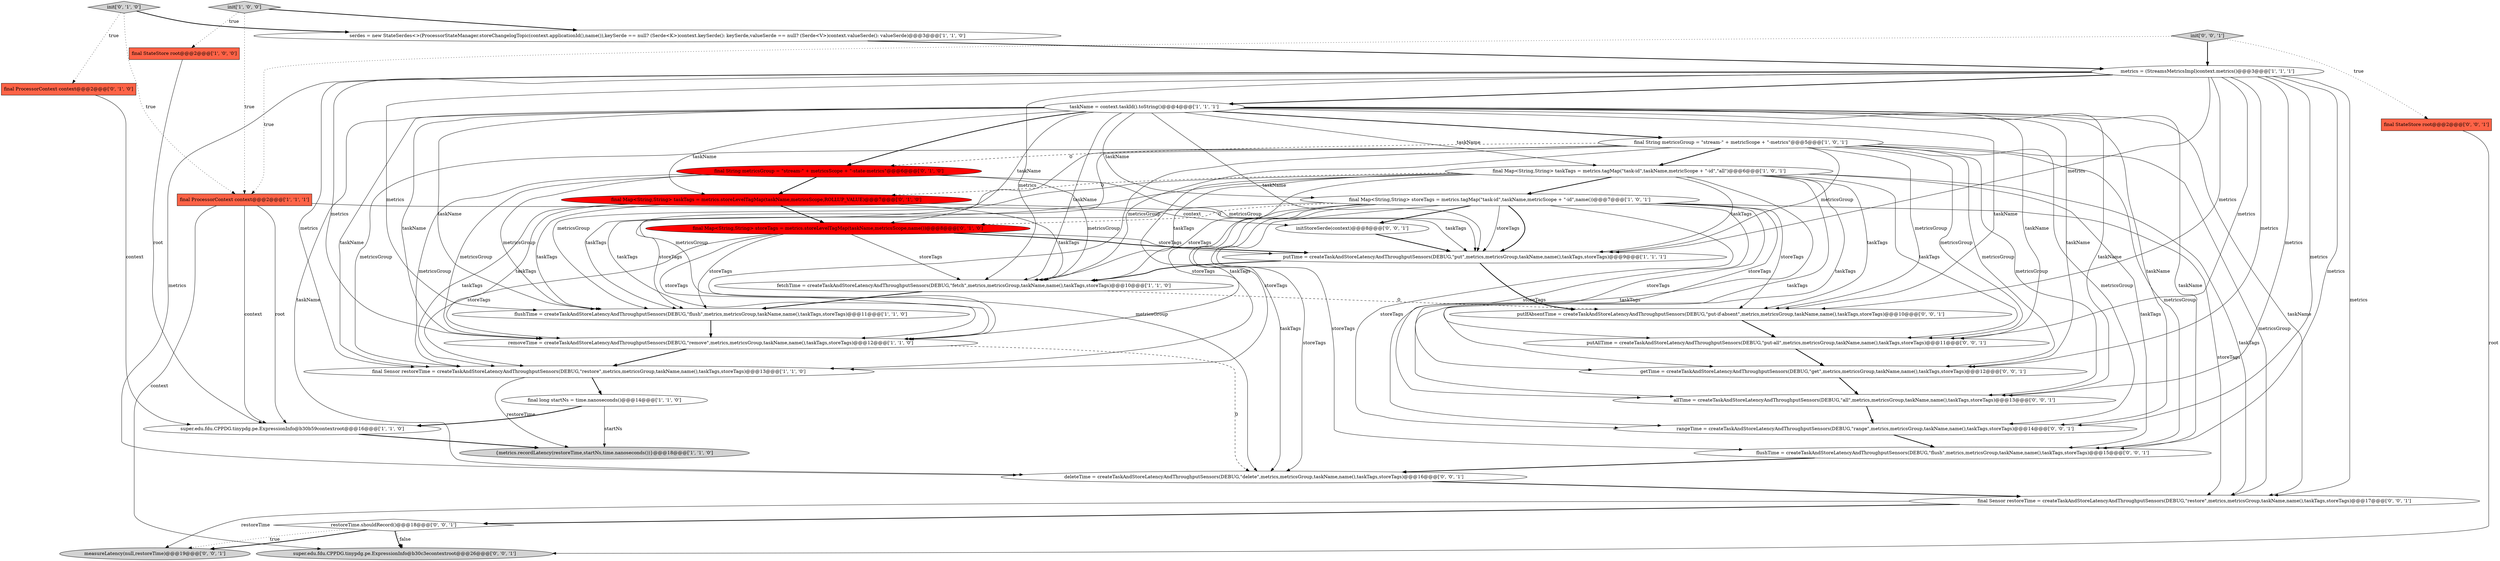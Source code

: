 digraph {
14 [style = filled, label = "removeTime = createTaskAndStoreLatencyAndThroughputSensors(DEBUG,\"remove\",metrics,metricsGroup,taskName,name(),taskTags,storeTags)@@@12@@@['1', '1', '0']", fillcolor = white, shape = ellipse image = "AAA0AAABBB1BBB"];
26 [style = filled, label = "getTime = createTaskAndStoreLatencyAndThroughputSensors(DEBUG,\"get\",metrics,metricsGroup,taskName,name(),taskTags,storeTags)@@@12@@@['0', '0', '1']", fillcolor = white, shape = ellipse image = "AAA0AAABBB3BBB"];
13 [style = filled, label = "fetchTime = createTaskAndStoreLatencyAndThroughputSensors(DEBUG,\"fetch\",metrics,metricsGroup,taskName,name(),taskTags,storeTags)@@@10@@@['1', '1', '0']", fillcolor = white, shape = ellipse image = "AAA0AAABBB1BBB"];
34 [style = filled, label = "final Sensor restoreTime = createTaskAndStoreLatencyAndThroughputSensors(DEBUG,\"restore\",metrics,metricsGroup,taskName,name(),taskTags,storeTags)@@@17@@@['0', '0', '1']", fillcolor = white, shape = ellipse image = "AAA0AAABBB3BBB"];
17 [style = filled, label = "final Map<String,String> taskTags = metrics.storeLevelTagMap(taskName,metricsScope,ROLLUP_VALUE)@@@7@@@['0', '1', '0']", fillcolor = red, shape = ellipse image = "AAA1AAABBB2BBB"];
29 [style = filled, label = "rangeTime = createTaskAndStoreLatencyAndThroughputSensors(DEBUG,\"range\",metrics,metricsGroup,taskName,name(),taskTags,storeTags)@@@14@@@['0', '0', '1']", fillcolor = white, shape = ellipse image = "AAA0AAABBB3BBB"];
28 [style = filled, label = "deleteTime = createTaskAndStoreLatencyAndThroughputSensors(DEBUG,\"delete\",metrics,metricsGroup,taskName,name(),taskTags,storeTags)@@@16@@@['0', '0', '1']", fillcolor = white, shape = ellipse image = "AAA0AAABBB3BBB"];
35 [style = filled, label = "super.edu.fdu.CPPDG.tinypdg.pe.ExpressionInfo@b30c3econtextroot@@@26@@@['0', '0', '1']", fillcolor = lightgray, shape = ellipse image = "AAA0AAABBB3BBB"];
8 [style = filled, label = "{metrics.recordLatency(restoreTime,startNs,time.nanoseconds())}@@@18@@@['1', '1', '0']", fillcolor = lightgray, shape = ellipse image = "AAA0AAABBB1BBB"];
32 [style = filled, label = "putAllTime = createTaskAndStoreLatencyAndThroughputSensors(DEBUG,\"put-all\",metrics,metricsGroup,taskName,name(),taskTags,storeTags)@@@11@@@['0', '0', '1']", fillcolor = white, shape = ellipse image = "AAA0AAABBB3BBB"];
3 [style = filled, label = "final Sensor restoreTime = createTaskAndStoreLatencyAndThroughputSensors(DEBUG,\"restore\",metrics,metricsGroup,taskName,name(),taskTags,storeTags)@@@13@@@['1', '1', '0']", fillcolor = white, shape = ellipse image = "AAA0AAABBB1BBB"];
5 [style = filled, label = "final Map<String,String> taskTags = metrics.tagMap(\"task-id\",taskName,metricScope + \"-id\",\"all\")@@@6@@@['1', '0', '1']", fillcolor = white, shape = ellipse image = "AAA0AAABBB1BBB"];
30 [style = filled, label = "restoreTime.shouldRecord()@@@18@@@['0', '0', '1']", fillcolor = white, shape = diamond image = "AAA0AAABBB3BBB"];
19 [style = filled, label = "final String metricsGroup = \"stream-\" + metricsScope + \"-state-metrics\"@@@6@@@['0', '1', '0']", fillcolor = red, shape = ellipse image = "AAA1AAABBB2BBB"];
24 [style = filled, label = "initStoreSerde(context)@@@8@@@['0', '0', '1']", fillcolor = white, shape = ellipse image = "AAA0AAABBB3BBB"];
20 [style = filled, label = "init['0', '1', '0']", fillcolor = lightgray, shape = diamond image = "AAA0AAABBB2BBB"];
9 [style = filled, label = "final String metricsGroup = \"stream-\" + metricScope + \"-metrics\"@@@5@@@['1', '0', '1']", fillcolor = white, shape = ellipse image = "AAA0AAABBB1BBB"];
18 [style = filled, label = "final Map<String,String> storeTags = metrics.storeLevelTagMap(taskName,metricsScope,name())@@@8@@@['0', '1', '0']", fillcolor = red, shape = ellipse image = "AAA1AAABBB2BBB"];
16 [style = filled, label = "taskName = context.taskId().toString()@@@4@@@['1', '1', '1']", fillcolor = white, shape = ellipse image = "AAA0AAABBB1BBB"];
1 [style = filled, label = "putTime = createTaskAndStoreLatencyAndThroughputSensors(DEBUG,\"put\",metrics,metricsGroup,taskName,name(),taskTags,storeTags)@@@9@@@['1', '1', '1']", fillcolor = white, shape = ellipse image = "AAA0AAABBB1BBB"];
10 [style = filled, label = "super.edu.fdu.CPPDG.tinypdg.pe.ExpressionInfo@b30b59contextroot@@@16@@@['1', '1', '0']", fillcolor = white, shape = ellipse image = "AAA0AAABBB1BBB"];
12 [style = filled, label = "metrics = (StreamsMetricsImpl)context.metrics()@@@3@@@['1', '1', '1']", fillcolor = white, shape = ellipse image = "AAA0AAABBB1BBB"];
6 [style = filled, label = "init['1', '0', '0']", fillcolor = lightgray, shape = diamond image = "AAA0AAABBB1BBB"];
25 [style = filled, label = "measureLatency(null,restoreTime)@@@19@@@['0', '0', '1']", fillcolor = lightgray, shape = ellipse image = "AAA0AAABBB3BBB"];
23 [style = filled, label = "flushTime = createTaskAndStoreLatencyAndThroughputSensors(DEBUG,\"flush\",metrics,metricsGroup,taskName,name(),taskTags,storeTags)@@@15@@@['0', '0', '1']", fillcolor = white, shape = ellipse image = "AAA0AAABBB3BBB"];
22 [style = filled, label = "final StateStore root@@@2@@@['0', '0', '1']", fillcolor = tomato, shape = box image = "AAA0AAABBB3BBB"];
11 [style = filled, label = "serdes = new StateSerdes<>(ProcessorStateManager.storeChangelogTopic(context.applicationId(),name()),keySerde == null? (Serde<K>)context.keySerde(): keySerde,valueSerde == null? (Serde<V>)context.valueSerde(): valueSerde)@@@3@@@['1', '1', '0']", fillcolor = white, shape = ellipse image = "AAA0AAABBB1BBB"];
4 [style = filled, label = "final ProcessorContext context@@@2@@@['1', '1', '1']", fillcolor = tomato, shape = box image = "AAA0AAABBB1BBB"];
27 [style = filled, label = "putIfAbsentTime = createTaskAndStoreLatencyAndThroughputSensors(DEBUG,\"put-if-absent\",metrics,metricsGroup,taskName,name(),taskTags,storeTags)@@@10@@@['0', '0', '1']", fillcolor = white, shape = ellipse image = "AAA0AAABBB3BBB"];
7 [style = filled, label = "final Map<String,String> storeTags = metrics.tagMap(\"task-id\",taskName,metricScope + \"-id\",name())@@@7@@@['1', '0', '1']", fillcolor = white, shape = ellipse image = "AAA0AAABBB1BBB"];
15 [style = filled, label = "flushTime = createTaskAndStoreLatencyAndThroughputSensors(DEBUG,\"flush\",metrics,metricsGroup,taskName,name(),taskTags,storeTags)@@@11@@@['1', '1', '0']", fillcolor = white, shape = ellipse image = "AAA0AAABBB1BBB"];
21 [style = filled, label = "final ProcessorContext context@@@2@@@['0', '1', '0']", fillcolor = tomato, shape = box image = "AAA0AAABBB2BBB"];
2 [style = filled, label = "final long startNs = time.nanoseconds()@@@14@@@['1', '1', '0']", fillcolor = white, shape = ellipse image = "AAA0AAABBB1BBB"];
31 [style = filled, label = "init['0', '0', '1']", fillcolor = lightgray, shape = diamond image = "AAA0AAABBB3BBB"];
0 [style = filled, label = "final StateStore root@@@2@@@['1', '0', '0']", fillcolor = tomato, shape = box image = "AAA0AAABBB1BBB"];
33 [style = filled, label = "allTime = createTaskAndStoreLatencyAndThroughputSensors(DEBUG,\"all\",metrics,metricsGroup,taskName,name(),taskTags,storeTags)@@@13@@@['0', '0', '1']", fillcolor = white, shape = ellipse image = "AAA0AAABBB3BBB"];
12->29 [style = solid, label="metrics"];
14->3 [style = bold, label=""];
27->32 [style = bold, label=""];
18->3 [style = solid, label="storeTags"];
9->1 [style = solid, label="metricsGroup"];
16->28 [style = solid, label="taskName"];
16->13 [style = solid, label="taskName"];
17->15 [style = solid, label="taskTags"];
9->32 [style = solid, label="metricsGroup"];
1->27 [style = bold, label=""];
9->23 [style = solid, label="metricsGroup"];
16->32 [style = solid, label="taskName"];
5->33 [style = solid, label="taskTags"];
34->25 [style = solid, label="restoreTime"];
18->1 [style = solid, label="storeTags"];
5->27 [style = solid, label="taskTags"];
1->13 [style = bold, label=""];
12->3 [style = solid, label="metrics"];
7->27 [style = solid, label="storeTags"];
16->29 [style = solid, label="taskName"];
30->35 [style = dotted, label="false"];
12->15 [style = solid, label="metrics"];
16->26 [style = solid, label="taskName"];
5->13 [style = solid, label="taskTags"];
23->28 [style = bold, label=""];
9->19 [style = dashed, label="0"];
19->15 [style = solid, label="metricsGroup"];
9->26 [style = solid, label="metricsGroup"];
10->8 [style = bold, label=""];
12->27 [style = solid, label="metrics"];
6->11 [style = bold, label=""];
4->10 [style = solid, label="context"];
16->15 [style = solid, label="taskName"];
3->8 [style = solid, label="restoreTime"];
9->5 [style = bold, label=""];
19->14 [style = solid, label="metricsGroup"];
7->23 [style = solid, label="storeTags"];
6->0 [style = dotted, label="true"];
7->14 [style = solid, label="storeTags"];
7->15 [style = solid, label="storeTags"];
19->13 [style = solid, label="metricsGroup"];
16->9 [style = bold, label=""];
5->14 [style = solid, label="taskTags"];
31->22 [style = dotted, label="true"];
9->14 [style = solid, label="metricsGroup"];
7->1 [style = bold, label=""];
16->17 [style = solid, label="taskName"];
22->35 [style = solid, label="root"];
9->27 [style = solid, label="metricsGroup"];
17->3 [style = solid, label="taskTags"];
11->12 [style = bold, label=""];
16->1 [style = solid, label="taskName"];
19->3 [style = solid, label="metricsGroup"];
29->23 [style = bold, label=""];
16->19 [style = bold, label=""];
32->26 [style = bold, label=""];
33->29 [style = bold, label=""];
12->34 [style = solid, label="metrics"];
7->24 [style = bold, label=""];
5->26 [style = solid, label="taskTags"];
3->2 [style = bold, label=""];
18->1 [style = bold, label=""];
12->1 [style = solid, label="metrics"];
16->3 [style = solid, label="taskName"];
5->15 [style = solid, label="taskTags"];
5->7 [style = bold, label=""];
13->15 [style = bold, label=""];
7->3 [style = solid, label="storeTags"];
16->7 [style = solid, label="taskName"];
12->33 [style = solid, label="metrics"];
18->15 [style = solid, label="storeTags"];
0->10 [style = solid, label="root"];
7->26 [style = solid, label="storeTags"];
17->13 [style = solid, label="taskTags"];
15->14 [style = bold, label=""];
7->32 [style = solid, label="storeTags"];
14->28 [style = dashed, label="0"];
12->14 [style = solid, label="metrics"];
9->15 [style = solid, label="metricsGroup"];
18->13 [style = solid, label="storeTags"];
19->17 [style = bold, label=""];
19->1 [style = solid, label="metricsGroup"];
16->27 [style = solid, label="taskName"];
12->32 [style = solid, label="metrics"];
2->10 [style = bold, label=""];
31->12 [style = bold, label=""];
5->1 [style = solid, label="taskTags"];
17->1 [style = solid, label="taskTags"];
5->34 [style = solid, label="taskTags"];
12->13 [style = solid, label="metrics"];
30->35 [style = bold, label=""];
30->25 [style = dotted, label="true"];
7->13 [style = solid, label="storeTags"];
12->26 [style = solid, label="metrics"];
12->23 [style = solid, label="metrics"];
5->17 [style = dashed, label="0"];
13->27 [style = dashed, label="0"];
20->4 [style = dotted, label="true"];
16->18 [style = solid, label="taskName"];
18->14 [style = solid, label="storeTags"];
9->13 [style = solid, label="metricsGroup"];
24->1 [style = bold, label=""];
4->35 [style = solid, label="context"];
9->33 [style = solid, label="metricsGroup"];
7->28 [style = solid, label="storeTags"];
7->34 [style = solid, label="storeTags"];
20->11 [style = bold, label=""];
5->3 [style = solid, label="taskTags"];
16->23 [style = solid, label="taskName"];
7->18 [style = dashed, label="0"];
28->34 [style = bold, label=""];
5->32 [style = solid, label="taskTags"];
4->10 [style = solid, label="root"];
30->25 [style = bold, label=""];
12->28 [style = solid, label="metrics"];
12->16 [style = bold, label=""];
20->21 [style = dotted, label="true"];
34->30 [style = bold, label=""];
9->34 [style = solid, label="metricsGroup"];
5->29 [style = solid, label="taskTags"];
6->4 [style = dotted, label="true"];
16->5 [style = solid, label="taskName"];
16->14 [style = solid, label="taskName"];
5->23 [style = solid, label="taskTags"];
7->29 [style = solid, label="storeTags"];
17->18 [style = bold, label=""];
17->14 [style = solid, label="taskTags"];
9->28 [style = solid, label="metricsGroup"];
7->1 [style = solid, label="storeTags"];
4->24 [style = solid, label="context"];
2->8 [style = solid, label="startNs"];
16->33 [style = solid, label="taskName"];
26->33 [style = bold, label=""];
21->10 [style = solid, label="context"];
31->4 [style = dotted, label="true"];
16->34 [style = solid, label="taskName"];
9->29 [style = solid, label="metricsGroup"];
7->33 [style = solid, label="storeTags"];
9->3 [style = solid, label="metricsGroup"];
5->28 [style = solid, label="taskTags"];
}
